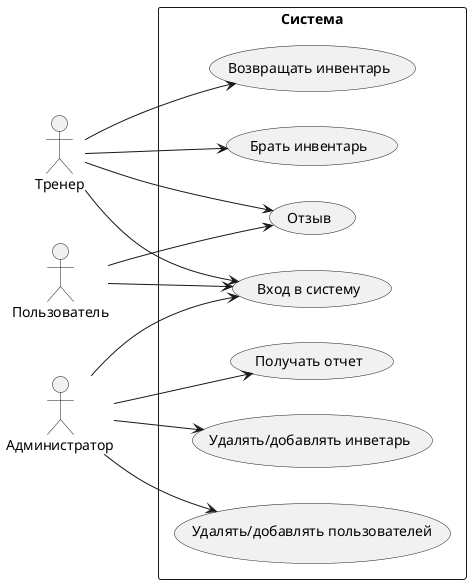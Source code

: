 @startuml
left to right direction
skinparam packageStyle rectangle
actor "Пользователь" as User
package "Система" {
    usecase "Вход в систему" as UC_Login
    usecase "Отзыв" as comment
    usecase "Удалять/добавлять инветарь" as add_delete_inv
    usecase "Удалять/добавлять пользователей" as add_delete_us
    usecase "Получать отчет" as report
    usecase "Возвращать инвентарь" as return
    usecase "Брать инвентарь" as take
}
actor "Тренер" as Trener
actor "Администратор" as Admin
User --> UC_Login
User --> comment
Trener --> UC_Login
Trener --> comment
Trener --> return
Trener --> take
Admin --> UC_Login
Admin --> add_delete_inv
Admin --> add_delete_us
Admin --> report
@enduml
